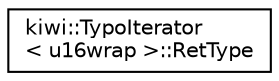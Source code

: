 digraph "Graphical Class Hierarchy"
{
 // LATEX_PDF_SIZE
  edge [fontname="Helvetica",fontsize="10",labelfontname="Helvetica",labelfontsize="10"];
  node [fontname="Helvetica",fontsize="10",shape=record];
  rankdir="LR";
  Node0 [label="kiwi::TypoIterator\l\< u16wrap \>::RetType",height=0.2,width=0.4,color="black", fillcolor="white", style="filled",URL="$structkiwi_1_1TypoIterator_1_1RetType.html",tooltip=" "];
}

